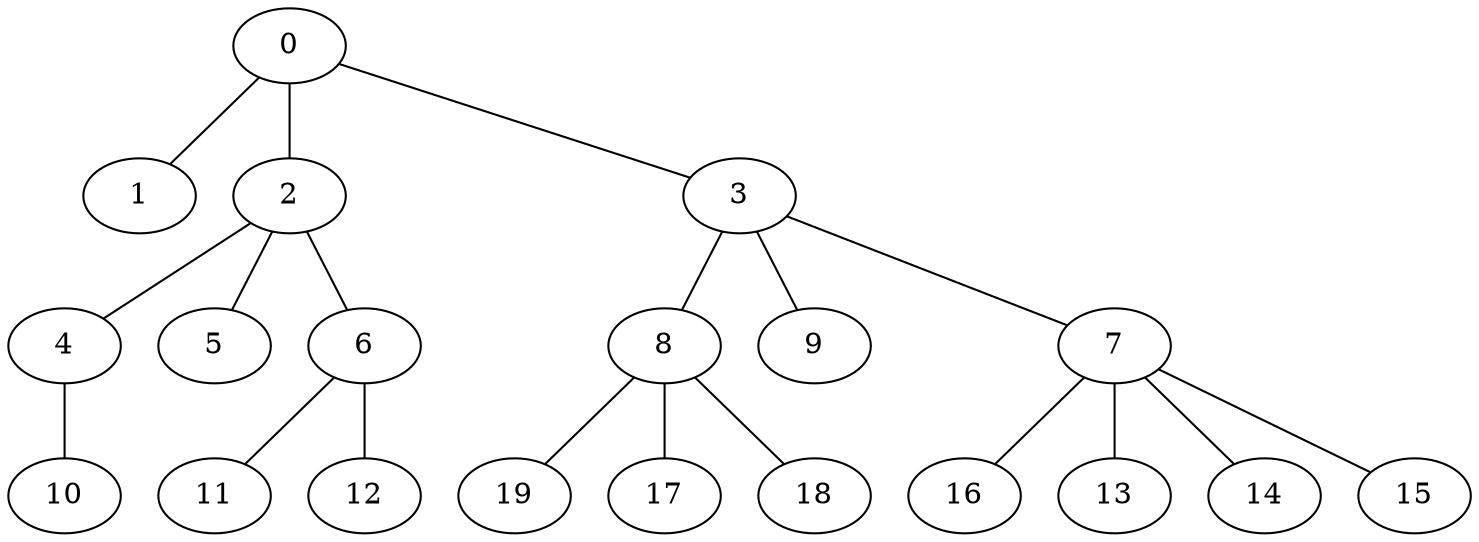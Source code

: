 
graph graphname {
    0 -- 1
0 -- 2
0 -- 3
2 -- 4
2 -- 5
2 -- 6
3 -- 8
3 -- 9
3 -- 7
4 -- 10
6 -- 11
6 -- 12
7 -- 16
7 -- 13
7 -- 14
7 -- 15
8 -- 19
8 -- 17
8 -- 18

}
